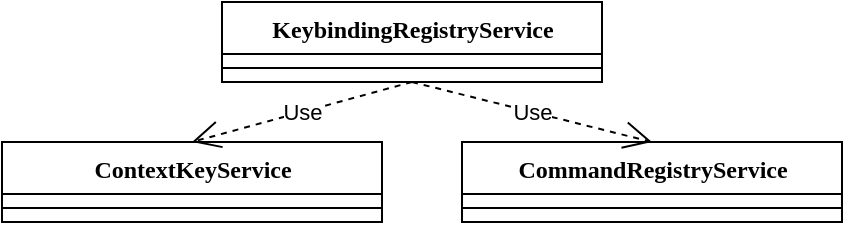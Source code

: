 <mxfile version="15.8.9" type="github" pages="3">
  <diagram id="nOrT7lzQLkfOn-5Jsc0i" name="Page-3">
    <mxGraphModel dx="1598" dy="564" grid="1" gridSize="10" guides="1" tooltips="1" connect="1" arrows="1" fold="1" page="1" pageScale="1" pageWidth="827" pageHeight="1169" math="0" shadow="0">
      <root>
        <mxCell id="fB2w9z5bF0Bwj9CKNxeb-0" />
        <mxCell id="fB2w9z5bF0Bwj9CKNxeb-1" parent="fB2w9z5bF0Bwj9CKNxeb-0" />
        <mxCell id="fB2w9z5bF0Bwj9CKNxeb-2" value="KeybindingRegistryService" style="swimlane;html=1;fontStyle=1;align=center;verticalAlign=top;childLayout=stackLayout;horizontal=1;startSize=26;horizontalStack=0;resizeParent=1;resizeLast=0;collapsible=1;marginBottom=0;swimlaneFillColor=#ffffff;rounded=0;shadow=0;comic=0;labelBackgroundColor=none;strokeWidth=1;fillColor=none;fontFamily=Verdana;fontSize=12" vertex="1" parent="fB2w9z5bF0Bwj9CKNxeb-1">
          <mxGeometry x="-660" y="210" width="190" height="40" as="geometry" />
        </mxCell>
        <mxCell id="fB2w9z5bF0Bwj9CKNxeb-3" value="" style="line;html=1;strokeWidth=1;fillColor=none;align=left;verticalAlign=middle;spacingTop=-1;spacingLeft=3;spacingRight=3;rotatable=0;labelPosition=right;points=[];portConstraint=eastwest;" vertex="1" parent="fB2w9z5bF0Bwj9CKNxeb-2">
          <mxGeometry y="26" width="190" height="14" as="geometry" />
        </mxCell>
        <mxCell id="fB2w9z5bF0Bwj9CKNxeb-4" value="CommandRegistryService" style="swimlane;html=1;fontStyle=1;align=center;verticalAlign=top;childLayout=stackLayout;horizontal=1;startSize=26;horizontalStack=0;resizeParent=1;resizeLast=0;collapsible=1;marginBottom=0;swimlaneFillColor=#ffffff;rounded=0;shadow=0;comic=0;labelBackgroundColor=none;strokeWidth=1;fillColor=none;fontFamily=Verdana;fontSize=12" vertex="1" parent="fB2w9z5bF0Bwj9CKNxeb-1">
          <mxGeometry x="-540" y="280" width="190" height="40" as="geometry" />
        </mxCell>
        <mxCell id="fB2w9z5bF0Bwj9CKNxeb-5" value="" style="line;html=1;strokeWidth=1;fillColor=none;align=left;verticalAlign=middle;spacingTop=-1;spacingLeft=3;spacingRight=3;rotatable=0;labelPosition=right;points=[];portConstraint=eastwest;" vertex="1" parent="fB2w9z5bF0Bwj9CKNxeb-4">
          <mxGeometry y="26" width="190" height="14" as="geometry" />
        </mxCell>
        <mxCell id="fB2w9z5bF0Bwj9CKNxeb-6" value="ContextKeyService" style="swimlane;html=1;fontStyle=1;align=center;verticalAlign=top;childLayout=stackLayout;horizontal=1;startSize=26;horizontalStack=0;resizeParent=1;resizeLast=0;collapsible=1;marginBottom=0;swimlaneFillColor=#ffffff;rounded=0;shadow=0;comic=0;labelBackgroundColor=none;strokeWidth=1;fillColor=none;fontFamily=Verdana;fontSize=12" vertex="1" parent="fB2w9z5bF0Bwj9CKNxeb-1">
          <mxGeometry x="-770" y="280" width="190" height="40" as="geometry" />
        </mxCell>
        <mxCell id="fB2w9z5bF0Bwj9CKNxeb-7" value="" style="line;html=1;strokeWidth=1;fillColor=none;align=left;verticalAlign=middle;spacingTop=-1;spacingLeft=3;spacingRight=3;rotatable=0;labelPosition=right;points=[];portConstraint=eastwest;" vertex="1" parent="fB2w9z5bF0Bwj9CKNxeb-6">
          <mxGeometry y="26" width="190" height="14" as="geometry" />
        </mxCell>
        <mxCell id="fB2w9z5bF0Bwj9CKNxeb-8" value="Use" style="endArrow=open;endSize=12;dashed=1;html=1;rounded=0;entryX=0.5;entryY=0;entryDx=0;entryDy=0;exitX=0.5;exitY=1;exitDx=0;exitDy=0;" edge="1" parent="fB2w9z5bF0Bwj9CKNxeb-1" source="fB2w9z5bF0Bwj9CKNxeb-2" target="fB2w9z5bF0Bwj9CKNxeb-6">
          <mxGeometry width="160" relative="1" as="geometry">
            <mxPoint x="-570" y="260" as="sourcePoint" />
            <mxPoint x="-440" y="410" as="targetPoint" />
          </mxGeometry>
        </mxCell>
        <mxCell id="fB2w9z5bF0Bwj9CKNxeb-9" value="Use" style="endArrow=open;endSize=12;dashed=1;html=1;rounded=0;entryX=0.5;entryY=0;entryDx=0;entryDy=0;exitX=0.5;exitY=1;exitDx=0;exitDy=0;" edge="1" parent="fB2w9z5bF0Bwj9CKNxeb-1" source="fB2w9z5bF0Bwj9CKNxeb-2" target="fB2w9z5bF0Bwj9CKNxeb-4">
          <mxGeometry width="160" relative="1" as="geometry">
            <mxPoint x="-555" y="260" as="sourcePoint" />
            <mxPoint x="-685" y="310" as="targetPoint" />
          </mxGeometry>
        </mxCell>
      </root>
    </mxGraphModel>
  </diagram>
  <diagram name="Page-1" id="6133507b-19e7-1e82-6fc7-422aa6c4b21f">
    <mxGraphModel dx="1871" dy="564" grid="1" gridSize="10" guides="1" tooltips="1" connect="1" arrows="1" fold="1" page="1" pageScale="1" pageWidth="1100" pageHeight="850" background="none" math="0" shadow="0">
      <root>
        <mxCell id="0" />
        <mxCell id="1" parent="0" />
        <mxCell id="Sk1ZrhrtNWhfhwWsfaMM-24" value="&lt;p style=&quot;margin: 0px ; margin-top: 4px ; text-align: center&quot;&gt;&lt;i&gt;&amp;lt;&amp;lt;Interface&amp;gt;&amp;gt;&lt;/i&gt;&lt;br&gt;&lt;/p&gt;&lt;p style=&quot;margin: 0px ; margin-top: 4px ; text-align: center&quot;&gt;&lt;i&gt;IKeybindingRegistryService&lt;/i&gt;&lt;/p&gt;&lt;p style=&quot;margin: 0px ; margin-left: 4px&quot;&gt;&lt;br&gt;&lt;/p&gt;&lt;hr size=&quot;1&quot;&gt;&lt;p style=&quot;margin: 0px ; margin-left: 4px&quot;&gt;&lt;br&gt;&lt;/p&gt;" style="verticalAlign=top;align=left;overflow=fill;fontSize=12;fontFamily=Helvetica;html=1;rounded=0;shadow=0;comic=0;labelBackgroundColor=none;strokeWidth=1" vertex="1" parent="1">
          <mxGeometry x="-530" y="390" width="335" height="70" as="geometry" />
        </mxCell>
        <mxCell id="Sk1ZrhrtNWhfhwWsfaMM-25" value="Extends" style="endArrow=block;endSize=16;endFill=0;html=1;rounded=0;exitX=0.5;exitY=0;exitDx=0;exitDy=0;entryX=0.5;entryY=1;entryDx=0;entryDy=0;" edge="1" parent="1" source="Sk1ZrhrtNWhfhwWsfaMM-24" target="Sk1ZrhrtNWhfhwWsfaMM-26">
          <mxGeometry width="160" relative="1" as="geometry">
            <mxPoint x="-390" y="330" as="sourcePoint" />
            <mxPoint x="-230" y="330" as="targetPoint" />
          </mxGeometry>
        </mxCell>
        <mxCell id="Sk1ZrhrtNWhfhwWsfaMM-26" value="&lt;p style=&quot;margin: 0px ; margin-top: 4px ; text-align: center&quot;&gt;&lt;i&gt;&amp;lt;&amp;lt;Interface&amp;gt;&amp;gt;&lt;/i&gt;&lt;br&gt;&lt;/p&gt;&lt;p style=&quot;margin: 0px ; margin-top: 4px ; text-align: center&quot;&gt;&lt;i&gt;KeybindingRegistry&lt;/i&gt;&lt;/p&gt;&lt;p style=&quot;margin: 0px ; margin-left: 4px&quot;&gt;&lt;br&gt;&lt;/p&gt;&lt;hr size=&quot;1&quot;&gt;&lt;p style=&quot;margin: 0px ; margin-left: 4px&quot;&gt;init(): void;&lt;/p&gt;&lt;p style=&quot;margin: 0px ; margin-left: 4px&quot;&gt;&lt;span&gt;initialize(): void;&lt;/span&gt;&lt;/p&gt;&lt;p style=&quot;margin: 0px ; margin-left: 4px&quot;&gt;registerKeybinding(binding: IKeybinding, scope?: KeybindingScope): IDisposable;&lt;/p&gt;&lt;p style=&quot;margin: 0px ; margin-left: 4px&quot;&gt;unregisterKeybinding(keyOrBinding: IKeybinding | string, scope?: KeybindingScope): IDisposable;&lt;/p&gt;&lt;p style=&quot;margin: 0px ; margin-left: 4px&quot;&gt;getKeybindingForCommand(commandId: string): IKeybindingScope[];&lt;/p&gt;&lt;p style=&quot;margin: 0px ; margin-left: 4px&quot;&gt;getKeybindingsForKeySequence(&lt;span&gt;keySequence: KeySequence,&amp;nbsp;&lt;/span&gt;&lt;span&gt;event?: KeyboardEvent&lt;/span&gt;&lt;span&gt;): KeybindingsResultCollection.KeybindingsResult;&lt;/span&gt;&lt;/p&gt;" style="verticalAlign=top;align=left;overflow=fill;fontSize=12;fontFamily=Helvetica;html=1;rounded=0;shadow=0;comic=0;labelBackgroundColor=none;strokeWidth=1" vertex="1" parent="1">
          <mxGeometry x="-1000" y="160" width="740" height="160" as="geometry" />
        </mxCell>
        <mxCell id="Sk1ZrhrtNWhfhwWsfaMM-27" value="&lt;p style=&quot;margin: 0px ; margin-top: 4px ; text-align: center&quot;&gt;&lt;i&gt;&amp;lt;&amp;lt;Interface&amp;gt;&amp;gt;&lt;/i&gt;&lt;br&gt;&lt;/p&gt;&lt;p style=&quot;margin: 0px ; margin-top: 4px ; text-align: center&quot;&gt;&lt;i&gt;KeybindingService&lt;/i&gt;&lt;/p&gt;&lt;p style=&quot;margin: 0px ; margin-left: 4px&quot;&gt;&lt;br&gt;&lt;/p&gt;&lt;hr size=&quot;1&quot;&gt;&lt;p style=&quot;margin: 0px ; margin-left: 4px&quot;&gt;run(event: KeyboardEvent): void;&lt;br&gt;&lt;/p&gt;&lt;p style=&quot;margin: 0px ; margin-left: 4px&quot;&gt;resolveModifierKey(event: KeyboardEvent): void;&lt;br&gt;&lt;/p&gt;&lt;p style=&quot;margin: 0px ; margin-left: 4px&quot;&gt;convert(event: KeyboardEvent, separator?: string): string;&lt;br&gt;&lt;/p&gt;&lt;p style=&quot;margin: 0px ; margin-left: 4px&quot;&gt;clearConvert(): void;&lt;br&gt;&lt;/p&gt;" style="verticalAlign=top;align=left;overflow=fill;fontSize=12;fontFamily=Helvetica;html=1;rounded=0;shadow=0;comic=0;labelBackgroundColor=none;strokeWidth=1" vertex="1" parent="1">
          <mxGeometry x="-230" y="175" width="340" height="130" as="geometry" />
        </mxCell>
        <mxCell id="Sk1ZrhrtNWhfhwWsfaMM-28" value="Extends" style="endArrow=block;endSize=16;endFill=0;html=1;rounded=0;entryX=0.5;entryY=1;entryDx=0;entryDy=0;exitX=0.5;exitY=0;exitDx=0;exitDy=0;" edge="1" parent="1" source="Sk1ZrhrtNWhfhwWsfaMM-24" target="Sk1ZrhrtNWhfhwWsfaMM-27">
          <mxGeometry width="160" relative="1" as="geometry">
            <mxPoint x="-440" y="400" as="sourcePoint" />
            <mxPoint x="-430" y="320" as="targetPoint" />
          </mxGeometry>
        </mxCell>
        <mxCell id="Sk1ZrhrtNWhfhwWsfaMM-29" value="KeybindingRegistryService" style="swimlane;html=1;fontStyle=1;align=center;verticalAlign=top;childLayout=stackLayout;horizontal=1;startSize=26;horizontalStack=0;resizeParent=1;resizeLast=0;collapsible=1;marginBottom=0;swimlaneFillColor=#ffffff;rounded=0;shadow=0;comic=0;labelBackgroundColor=none;strokeWidth=1;fillColor=none;fontFamily=Verdana;fontSize=12" vertex="1" parent="1">
          <mxGeometry x="-457.5" y="490" width="190" height="40" as="geometry" />
        </mxCell>
        <mxCell id="Sk1ZrhrtNWhfhwWsfaMM-32" value="" style="line;html=1;strokeWidth=1;fillColor=none;align=left;verticalAlign=middle;spacingTop=-1;spacingLeft=3;spacingRight=3;rotatable=0;labelPosition=right;points=[];portConstraint=eastwest;" vertex="1" parent="Sk1ZrhrtNWhfhwWsfaMM-29">
          <mxGeometry y="26" width="190" height="14" as="geometry" />
        </mxCell>
        <mxCell id="Sk1ZrhrtNWhfhwWsfaMM-34" value="" style="endArrow=block;dashed=1;endFill=0;endSize=12;html=1;rounded=0;exitX=0.5;exitY=0;exitDx=0;exitDy=0;entryX=0.5;entryY=1;entryDx=0;entryDy=0;" edge="1" parent="1" source="Sk1ZrhrtNWhfhwWsfaMM-29" target="Sk1ZrhrtNWhfhwWsfaMM-24">
          <mxGeometry width="160" relative="1" as="geometry">
            <mxPoint x="-520" y="570" as="sourcePoint" />
            <mxPoint x="-360" y="570" as="targetPoint" />
          </mxGeometry>
        </mxCell>
      </root>
    </mxGraphModel>
  </diagram>
  <diagram id="3DLcP4PbYQO-z7o-z5LB" name="Page-2">
    <mxGraphModel dx="1598" dy="564" grid="1" gridSize="10" guides="1" tooltips="1" connect="1" arrows="1" fold="1" page="1" pageScale="1" pageWidth="827" pageHeight="1169" math="0" shadow="0">
      <root>
        <mxCell id="7QAZc1fpjdFfEJlcIA2S-0" />
        <mxCell id="7QAZc1fpjdFfEJlcIA2S-1" parent="7QAZc1fpjdFfEJlcIA2S-0" />
        <mxCell id="7QAZc1fpjdFfEJlcIA2S-2" value="&lt;p style=&quot;margin: 0px ; margin-top: 4px ; text-align: center&quot;&gt;&lt;i&gt;&amp;lt;&amp;lt;Interface&amp;gt;&amp;gt;&lt;/i&gt;&lt;br&gt;&lt;/p&gt;&lt;p style=&quot;margin: 0px ; margin-top: 4px ; text-align: center&quot;&gt;&lt;i&gt;KeybindingContribution&lt;/i&gt;&lt;/p&gt;&lt;p style=&quot;margin: 0px ; margin-left: 4px&quot;&gt;&lt;br&gt;&lt;/p&gt;&lt;hr size=&quot;1&quot;&gt;&lt;p style=&quot;margin: 0px ; margin-left: 4px&quot;&gt;registerKeybindings(keybindings: KeybindingRegistry): void;&lt;br&gt;&lt;/p&gt;" style="verticalAlign=top;align=left;overflow=fill;fontSize=12;fontFamily=Helvetica;html=1;rounded=0;shadow=0;comic=0;labelBackgroundColor=none;strokeWidth=1" vertex="1" parent="7QAZc1fpjdFfEJlcIA2S-1">
          <mxGeometry x="50" y="200" width="335" height="90" as="geometry" />
        </mxCell>
        <mxCell id="7QAZc1fpjdFfEJlcIA2S-3" value="WorkbenchKeybindingContribution" style="swimlane;html=1;fontStyle=1;align=center;verticalAlign=top;childLayout=stackLayout;horizontal=1;startSize=26;horizontalStack=0;resizeParent=1;resizeLast=0;collapsible=1;marginBottom=0;swimlaneFillColor=#ffffff;rounded=0;shadow=0;comic=0;labelBackgroundColor=none;strokeWidth=1;fillColor=none;fontFamily=Verdana;fontSize=12" vertex="1" parent="7QAZc1fpjdFfEJlcIA2S-1">
          <mxGeometry x="320" y="320" width="255" height="34" as="geometry" />
        </mxCell>
        <mxCell id="7QAZc1fpjdFfEJlcIA2S-4" value="" style="line;html=1;strokeWidth=1;fillColor=none;align=left;verticalAlign=middle;spacingTop=-1;spacingLeft=3;spacingRight=3;rotatable=0;labelPosition=right;points=[];portConstraint=eastwest;" vertex="1" parent="7QAZc1fpjdFfEJlcIA2S-3">
          <mxGeometry y="26" width="255" height="8" as="geometry" />
        </mxCell>
        <mxCell id="7QAZc1fpjdFfEJlcIA2S-5" value="PainterKeybindingContribution" style="swimlane;html=1;fontStyle=1;align=center;verticalAlign=top;childLayout=stackLayout;horizontal=1;startSize=26;horizontalStack=0;resizeParent=1;resizeLast=0;collapsible=1;marginBottom=0;swimlaneFillColor=#ffffff;rounded=0;shadow=0;comic=0;labelBackgroundColor=none;strokeWidth=1;fillColor=none;fontFamily=Verdana;fontSize=12" vertex="1" parent="7QAZc1fpjdFfEJlcIA2S-1">
          <mxGeometry x="-150" y="330" width="230" height="34" as="geometry" />
        </mxCell>
        <mxCell id="7QAZc1fpjdFfEJlcIA2S-6" value="" style="line;html=1;strokeWidth=1;fillColor=none;align=left;verticalAlign=middle;spacingTop=-1;spacingLeft=3;spacingRight=3;rotatable=0;labelPosition=right;points=[];portConstraint=eastwest;" vertex="1" parent="7QAZc1fpjdFfEJlcIA2S-5">
          <mxGeometry y="26" width="230" height="8" as="geometry" />
        </mxCell>
        <mxCell id="7QAZc1fpjdFfEJlcIA2S-7" value="AssetsPanelKeybindingContribution" style="swimlane;html=1;fontStyle=1;align=center;verticalAlign=top;childLayout=stackLayout;horizontal=1;startSize=26;horizontalStack=0;resizeParent=1;resizeLast=0;collapsible=1;marginBottom=0;swimlaneFillColor=#ffffff;rounded=0;shadow=0;comic=0;labelBackgroundColor=none;strokeWidth=1;fillColor=none;fontFamily=Verdana;fontSize=12" vertex="1" parent="7QAZc1fpjdFfEJlcIA2S-1">
          <mxGeometry x="-60" y="380" width="255" height="34" as="geometry" />
        </mxCell>
        <mxCell id="7QAZc1fpjdFfEJlcIA2S-8" value="" style="line;html=1;strokeWidth=1;fillColor=none;align=left;verticalAlign=middle;spacingTop=-1;spacingLeft=3;spacingRight=3;rotatable=0;labelPosition=right;points=[];portConstraint=eastwest;" vertex="1" parent="7QAZc1fpjdFfEJlcIA2S-7">
          <mxGeometry y="26" width="255" height="8" as="geometry" />
        </mxCell>
        <mxCell id="7QAZc1fpjdFfEJlcIA2S-9" value="..." style="swimlane;html=1;fontStyle=1;align=center;verticalAlign=top;childLayout=stackLayout;horizontal=1;startSize=26;horizontalStack=0;resizeParent=1;resizeLast=0;collapsible=1;marginBottom=0;swimlaneFillColor=#ffffff;rounded=0;shadow=0;comic=0;labelBackgroundColor=none;strokeWidth=1;fillColor=none;fontFamily=Verdana;fontSize=12" vertex="1" parent="7QAZc1fpjdFfEJlcIA2S-1">
          <mxGeometry x="210" y="380" width="255" height="34" as="geometry" />
        </mxCell>
        <mxCell id="7QAZc1fpjdFfEJlcIA2S-10" value="" style="line;html=1;strokeWidth=1;fillColor=none;align=left;verticalAlign=middle;spacingTop=-1;spacingLeft=3;spacingRight=3;rotatable=0;labelPosition=right;points=[];portConstraint=eastwest;" vertex="1" parent="7QAZc1fpjdFfEJlcIA2S-9">
          <mxGeometry y="26" width="255" height="8" as="geometry" />
        </mxCell>
        <mxCell id="7QAZc1fpjdFfEJlcIA2S-11" value="" style="endArrow=block;dashed=1;endFill=0;endSize=12;html=1;rounded=0;exitX=0.5;exitY=0;exitDx=0;exitDy=0;entryX=0;entryY=1;entryDx=0;entryDy=0;" edge="1" parent="7QAZc1fpjdFfEJlcIA2S-1" source="7QAZc1fpjdFfEJlcIA2S-5" target="7QAZc1fpjdFfEJlcIA2S-2">
          <mxGeometry width="160" relative="1" as="geometry">
            <mxPoint x="-140" y="250" as="sourcePoint" />
            <mxPoint x="20" y="250" as="targetPoint" />
          </mxGeometry>
        </mxCell>
        <mxCell id="7QAZc1fpjdFfEJlcIA2S-12" value="" style="endArrow=block;dashed=1;endFill=0;endSize=12;html=1;rounded=0;exitX=0.5;exitY=0;exitDx=0;exitDy=0;entryX=0.75;entryY=1;entryDx=0;entryDy=0;" edge="1" parent="7QAZc1fpjdFfEJlcIA2S-1" source="7QAZc1fpjdFfEJlcIA2S-3" target="7QAZc1fpjdFfEJlcIA2S-2">
          <mxGeometry width="160" relative="1" as="geometry">
            <mxPoint x="55" y="330" as="sourcePoint" />
            <mxPoint x="227.5" y="290" as="targetPoint" />
          </mxGeometry>
        </mxCell>
        <mxCell id="7QAZc1fpjdFfEJlcIA2S-13" value="" style="endArrow=block;dashed=1;endFill=0;endSize=12;html=1;rounded=0;exitX=0.5;exitY=0;exitDx=0;exitDy=0;entryX=0.25;entryY=1;entryDx=0;entryDy=0;" edge="1" parent="7QAZc1fpjdFfEJlcIA2S-1" source="7QAZc1fpjdFfEJlcIA2S-7" target="7QAZc1fpjdFfEJlcIA2S-2">
          <mxGeometry width="160" relative="1" as="geometry">
            <mxPoint x="65" y="340" as="sourcePoint" />
            <mxPoint x="220" y="280" as="targetPoint" />
          </mxGeometry>
        </mxCell>
        <mxCell id="7QAZc1fpjdFfEJlcIA2S-14" value="" style="endArrow=block;dashed=1;endFill=0;endSize=12;html=1;rounded=0;exitX=0.5;exitY=0;exitDx=0;exitDy=0;entryX=0.5;entryY=1;entryDx=0;entryDy=0;" edge="1" parent="7QAZc1fpjdFfEJlcIA2S-1" source="7QAZc1fpjdFfEJlcIA2S-9" target="7QAZc1fpjdFfEJlcIA2S-2">
          <mxGeometry width="160" relative="1" as="geometry">
            <mxPoint x="75" y="350" as="sourcePoint" />
            <mxPoint x="220" y="280" as="targetPoint" />
          </mxGeometry>
        </mxCell>
      </root>
    </mxGraphModel>
  </diagram>
</mxfile>

